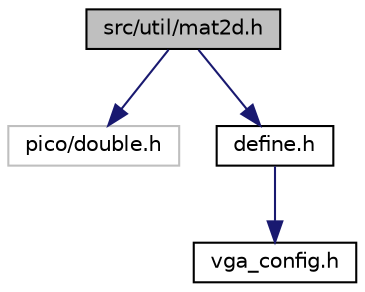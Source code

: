 digraph "src/util/mat2d.h"
{
 // LATEX_PDF_SIZE
  edge [fontname="Helvetica",fontsize="10",labelfontname="Helvetica",labelfontsize="10"];
  node [fontname="Helvetica",fontsize="10",shape=record];
  Node1 [label="src/util/mat2d.h",height=0.2,width=0.4,color="black", fillcolor="grey75", style="filled", fontcolor="black",tooltip="2D Transformation Matrix"];
  Node1 -> Node2 [color="midnightblue",fontsize="10",style="solid",fontname="Helvetica"];
  Node2 [label="pico/double.h",height=0.2,width=0.4,color="grey75", fillcolor="white", style="filled",tooltip=" "];
  Node1 -> Node3 [color="midnightblue",fontsize="10",style="solid",fontname="Helvetica"];
  Node3 [label="define.h",height=0.2,width=0.4,color="black", fillcolor="white", style="filled",URL="$define_8h.html",tooltip="VGA common definitions of C and ASM."];
  Node3 -> Node4 [color="midnightblue",fontsize="10",style="solid",fontname="Helvetica"];
  Node4 [label="vga_config.h",height=0.2,width=0.4,color="black", fillcolor="white", style="filled",URL="$vga__config_8h_source.html",tooltip=" "];
}
